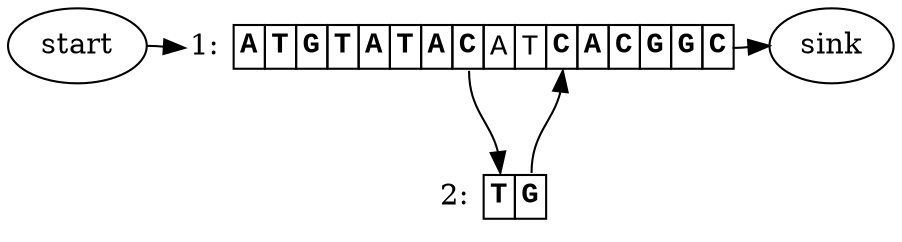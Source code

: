 strict digraph "" {
	graph [rankdir=TD,
		splines=true
	];
	node [label="\N"];
	source	[label=start];
	1	[label=<<TABLE BORDER='0' CELLBORDER='1' CELLSPACING='0'><TR><TD BORDER='0' PORT='caption'>1: </TD><TD PORT='0'><FONT FACE='Courier New'><B>A</B></FONT></TD>
<TD PORT='1'><FONT FACE='Courier New'><B>T</B></FONT></TD>
<TD PORT='2'><FONT FACE='Courier New'><B>G</B></FONT></TD>
<TD PORT='3'><FONT FACE='Courier New'><B>T</B></FONT></TD>
<TD PORT='4'><FONT FACE='Courier New'><B>A</B></FONT></TD>
<TD PORT='5'><FONT FACE='Courier New'><B>T</B></FONT></TD>
<TD PORT='6'><FONT FACE='Courier New'><B>A</B></FONT></TD>
<TD PORT='7'><FONT FACE='Courier New'><B>C</B></FONT></TD>
<TD PORT='8'><FONT FACE='Courier New'>A</FONT></TD>
<TD PORT='9'><FONT FACE='Courier New'>T</FONT></TD>
<TD PORT='10'><FONT FACE='Courier New'><B>C</B></FONT></TD>
<TD PORT='11'><FONT FACE='Courier New'><B>A</B></FONT></TD>
<TD PORT='12'><FONT FACE='Courier New'><B>C</B></FONT></TD>
<TD PORT='13'><FONT FACE='Courier New'><B>G</B></FONT></TD>
<TD PORT='14'><FONT FACE='Courier New'><B>G</B></FONT></TD>
<TD PORT='15'><FONT FACE='Courier New'><B>C</B></FONT></TD></TR></TABLE>>,
		margin=0,
		shape=none];
	source:e -> 1:caption	[constraint=False];
	2	[label=<<TABLE BORDER='0' CELLBORDER='1' CELLSPACING='0'><TR><TD BORDER='0' PORT='caption'>2: </TD><TD PORT='0'><FONT FACE='Courier New'><B>T</B></FONT></TD>
<TD PORT='1'><FONT FACE='Courier New'><B>G</B></FONT></TD></TR></TABLE>>,
		margin=0,
		shape=none];
	1:7 -> 2:0;
	sink	[label=sink];
	1:15 -> sink:w	[constraint=False];
	2:1 -> 1:10;
}
